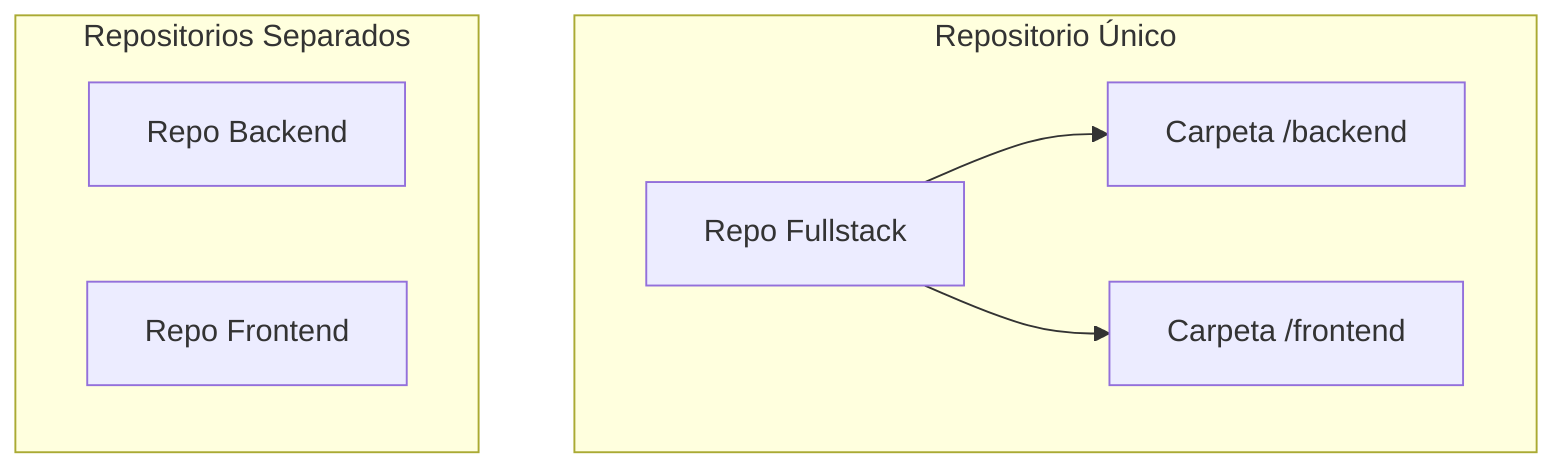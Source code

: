 flowchart TD
    subgraph Opción_1["Repositorio Único"]
      A1[Repo Fullstack]
      A1 --> B1[Carpeta /backend]
      A1 --> C1[Carpeta /frontend]
    end
    subgraph Opción_2["Repositorios Separados"]
      B2[Repo Backend]
      C2[Repo Frontend]
    end